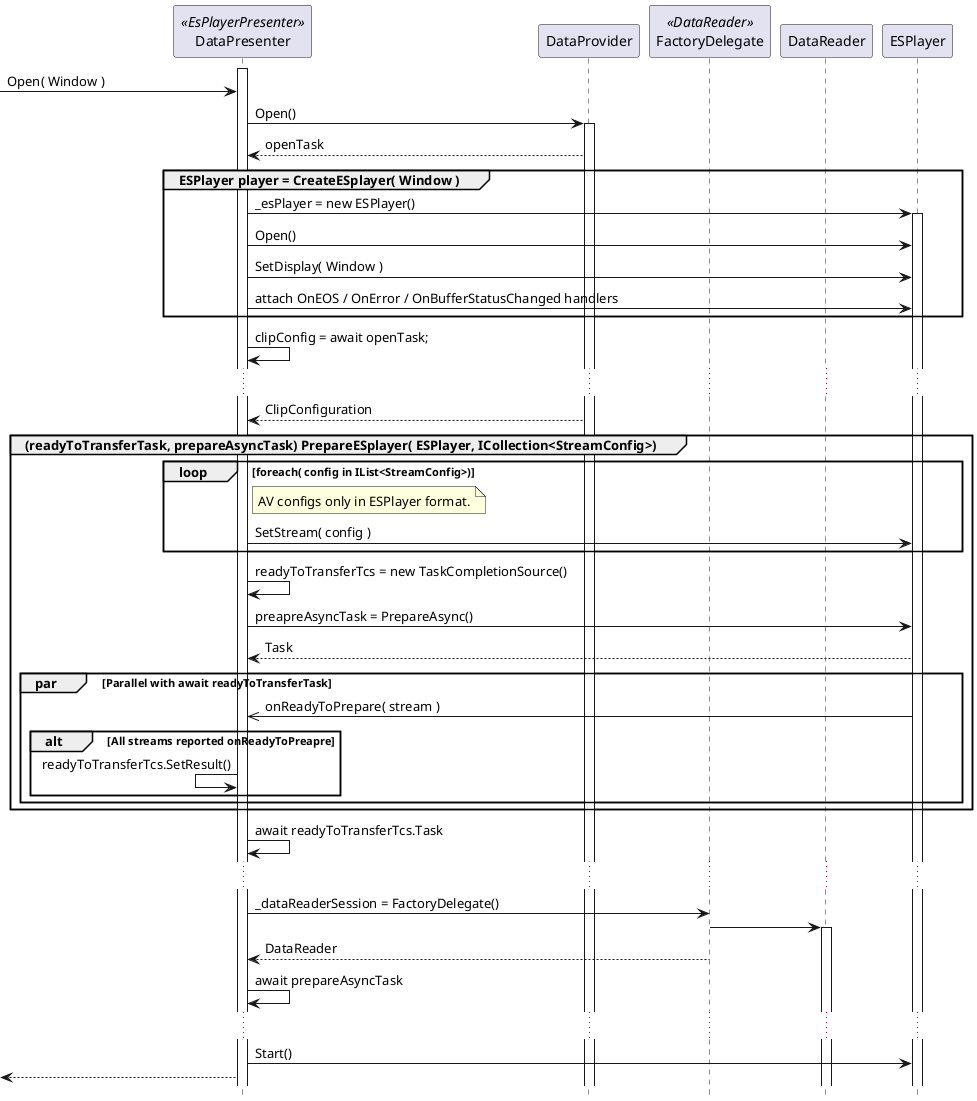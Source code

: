 @startuml EsPlayerPresenterOpen
hide footbox

participant DataPresenter <<EsPlayerPresenter>>
participant DataProvider
participant FactoryDelegate <<DataReader>>
participant DataReader
participant ESPlayer

activate DataPresenter

[-> DataPresenter : Open( Window )

DataPresenter -> DataProvider : Open()
activate DataProvider
DataPresenter <-- DataProvider : openTask

group ESPlayer player = CreateESplayer( Window )
    DataPresenter -> ESPlayer : _esPlayer = new ESPlayer()
    activate ESPlayer
    DataPresenter -> ESPlayer : Open()
    DataPresenter -> ESPlayer : SetDisplay( Window )
    DataPresenter -> ESPlayer : attach OnEOS / OnError / OnBufferStatusChanged handlers
end

DataPresenter -> DataPresenter : clipConfig = await openTask;

...
DataPresenter <-- DataProvider : ClipConfiguration

group (readyToTransferTask, prepareAsyncTask) PrepareESplayer( ESPlayer, ICollection<StreamConfig>)
    loop foreach( config in IList<StreamConfig>)
        note right DataPresenter
            AV configs only in ESPlayer format.
        end note    
        DataPresenter -> ESPlayer : SetStream( config )
    end
    DataPresenter -> DataPresenter : readyToTransferTcs = new TaskCompletionSource()
    DataPresenter -> ESPlayer : preapreAsyncTask = PrepareAsync()
    DataPresenter <-- ESPlayer : Task
        
    par Parallel with await readyToTransferTask
        DataPresenter <<- ESPlayer : onReadyToPrepare( stream )

        alt All streams reported onReadyToPreapre
            DataPresenter <- DataPresenter : readyToTransferTcs.SetResult()
        end
    end
end

DataPresenter -> DataPresenter : await readyToTransferTcs.Task
...

DataPresenter -> FactoryDelegate : _dataReaderSession = FactoryDelegate()
FactoryDelegate -> DataReader
activate DataReader
DataPresenter <-- FactoryDelegate : DataReader

DataPresenter -> DataPresenter : await prepareAsyncTask
...

DataPresenter -> ESPlayer : Start()
[<-- DataPresenter
@enduml